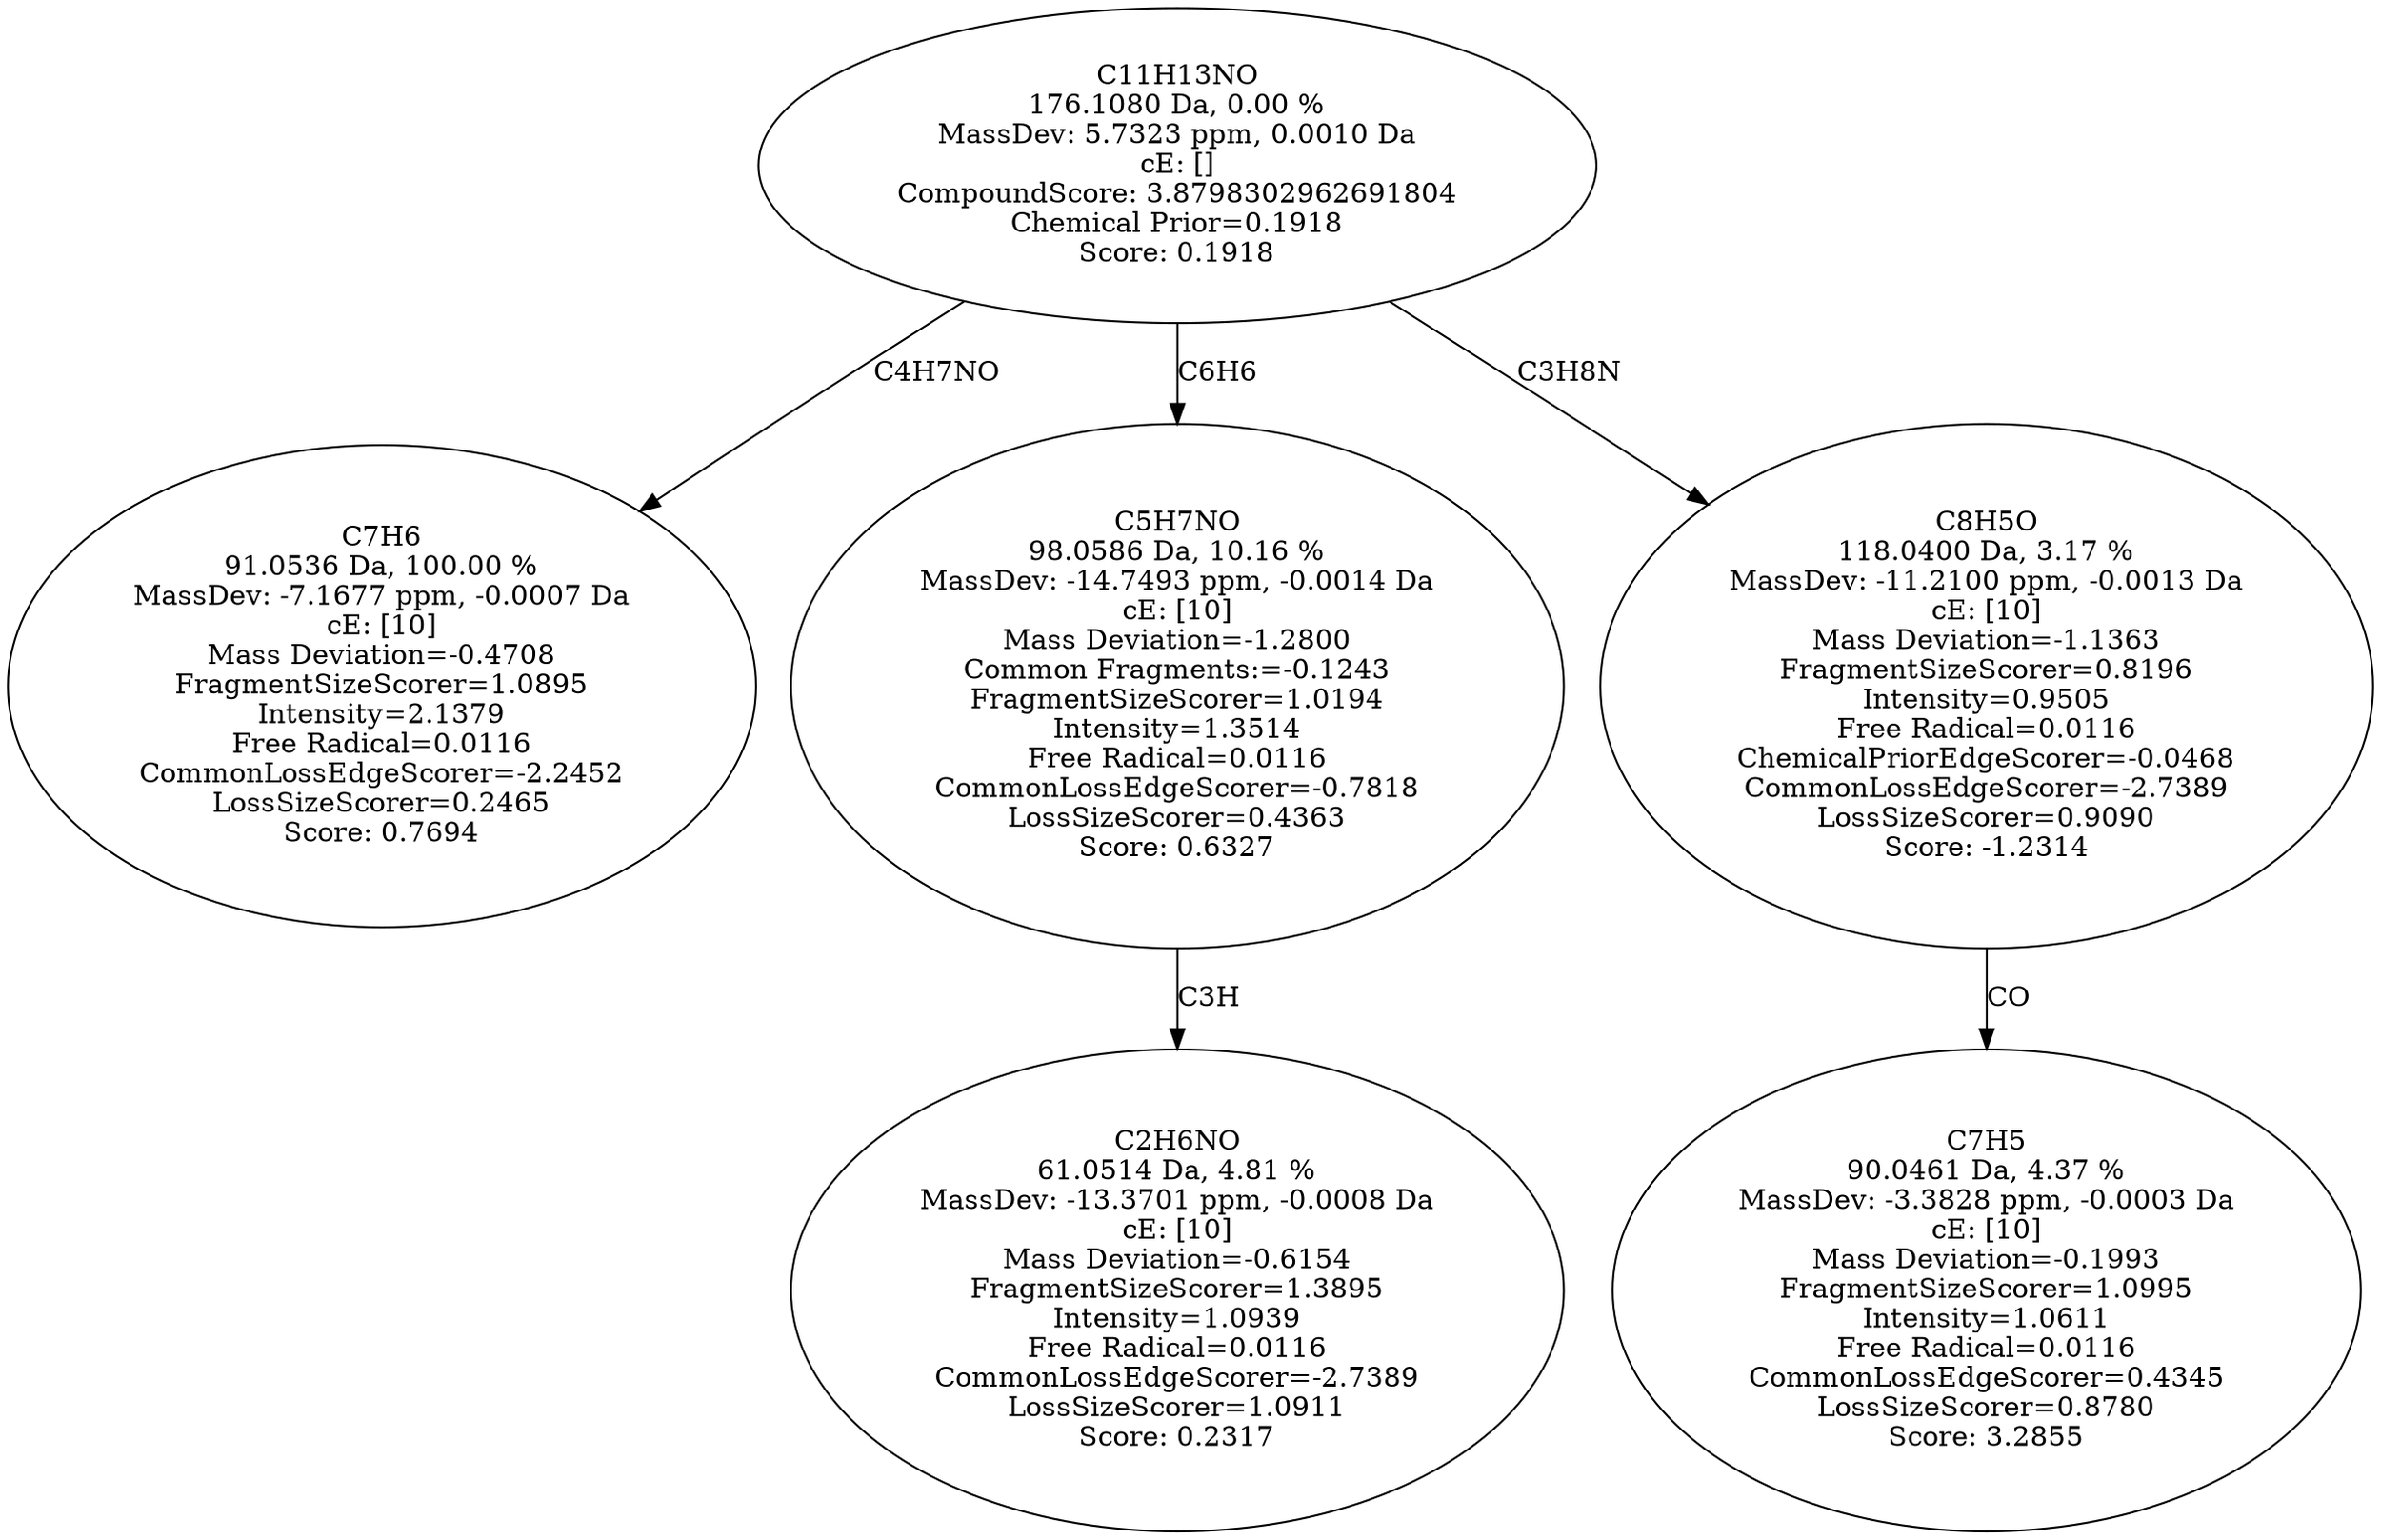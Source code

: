 strict digraph {
v1 [label="C7H6\n91.0536 Da, 100.00 %\nMassDev: -7.1677 ppm, -0.0007 Da\ncE: [10]\nMass Deviation=-0.4708\nFragmentSizeScorer=1.0895\nIntensity=2.1379\nFree Radical=0.0116\nCommonLossEdgeScorer=-2.2452\nLossSizeScorer=0.2465\nScore: 0.7694"];
v2 [label="C2H6NO\n61.0514 Da, 4.81 %\nMassDev: -13.3701 ppm, -0.0008 Da\ncE: [10]\nMass Deviation=-0.6154\nFragmentSizeScorer=1.3895\nIntensity=1.0939\nFree Radical=0.0116\nCommonLossEdgeScorer=-2.7389\nLossSizeScorer=1.0911\nScore: 0.2317"];
v3 [label="C5H7NO\n98.0586 Da, 10.16 %\nMassDev: -14.7493 ppm, -0.0014 Da\ncE: [10]\nMass Deviation=-1.2800\nCommon Fragments:=-0.1243\nFragmentSizeScorer=1.0194\nIntensity=1.3514\nFree Radical=0.0116\nCommonLossEdgeScorer=-0.7818\nLossSizeScorer=0.4363\nScore: 0.6327"];
v4 [label="C7H5\n90.0461 Da, 4.37 %\nMassDev: -3.3828 ppm, -0.0003 Da\ncE: [10]\nMass Deviation=-0.1993\nFragmentSizeScorer=1.0995\nIntensity=1.0611\nFree Radical=0.0116\nCommonLossEdgeScorer=0.4345\nLossSizeScorer=0.8780\nScore: 3.2855"];
v5 [label="C8H5O\n118.0400 Da, 3.17 %\nMassDev: -11.2100 ppm, -0.0013 Da\ncE: [10]\nMass Deviation=-1.1363\nFragmentSizeScorer=0.8196\nIntensity=0.9505\nFree Radical=0.0116\nChemicalPriorEdgeScorer=-0.0468\nCommonLossEdgeScorer=-2.7389\nLossSizeScorer=0.9090\nScore: -1.2314"];
v6 [label="C11H13NO\n176.1080 Da, 0.00 %\nMassDev: 5.7323 ppm, 0.0010 Da\ncE: []\nCompoundScore: 3.8798302962691804\nChemical Prior=0.1918\nScore: 0.1918"];
v6 -> v1 [label="C4H7NO"];
v3 -> v2 [label="C3H"];
v6 -> v3 [label="C6H6"];
v5 -> v4 [label="CO"];
v6 -> v5 [label="C3H8N"];
}